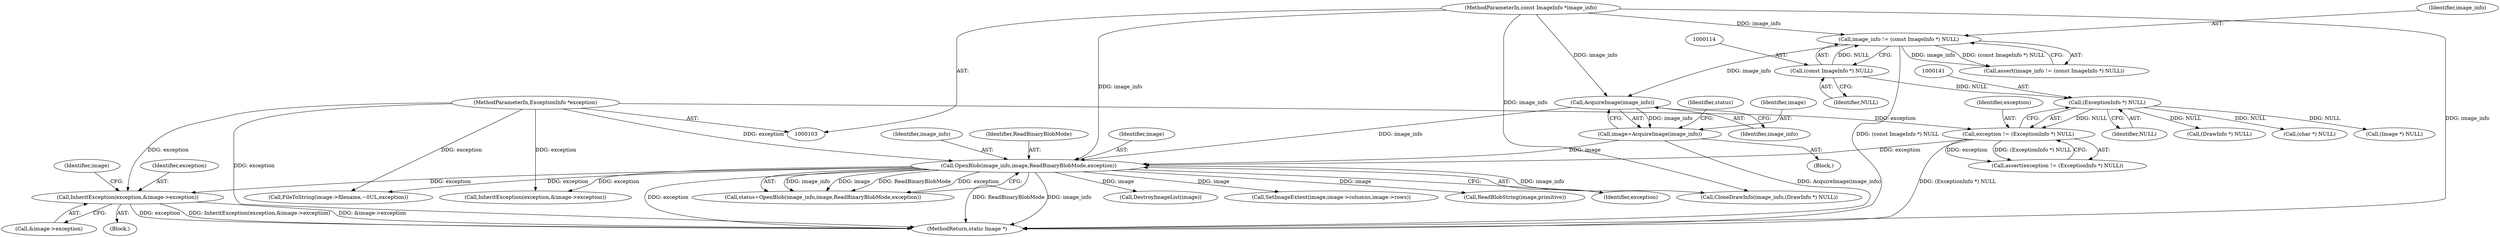 digraph "0_ImageMagick_f6e9d0d9955e85bdd7540b251cd50d598dacc5e6_38@pointer" {
"1000379" [label="(Call,InheritException(exception,&image->exception))"];
"1000155" [label="(Call,OpenBlob(image_info,image,ReadBinaryBlobMode,exception))"];
"1000151" [label="(Call,AcquireImage(image_info))"];
"1000111" [label="(Call,image_info != (const ImageInfo *) NULL)"];
"1000104" [label="(MethodParameterIn,const ImageInfo *image_info)"];
"1000113" [label="(Call,(const ImageInfo *) NULL)"];
"1000149" [label="(Call,image=AcquireImage(image_info))"];
"1000138" [label="(Call,exception != (ExceptionInfo *) NULL)"];
"1000105" [label="(MethodParameterIn,ExceptionInfo *exception)"];
"1000140" [label="(Call,(ExceptionInfo *) NULL)"];
"1000157" [label="(Identifier,image)"];
"1000137" [label="(Call,assert(exception != (ExceptionInfo *) NULL))"];
"1000479" [label="(MethodReturn,static Image *)"];
"1000151" [label="(Call,AcquireImage(image_info))"];
"1000380" [label="(Identifier,exception)"];
"1000167" [label="(Call,DestroyImageList(image))"];
"1000366" [label="(Call,SetImageExtent(image,image->columns,image->rows))"];
"1000113" [label="(Call,(const ImageInfo *) NULL)"];
"1000104" [label="(MethodParameterIn,const ImageInfo *image_info)"];
"1000111" [label="(Call,image_info != (const ImageInfo *) NULL)"];
"1000115" [label="(Identifier,NULL)"];
"1000191" [label="(Call,ReadBlobString(image,primitive))"];
"1000142" [label="(Identifier,NULL)"];
"1000295" [label="(Call,(DrawInfo *) NULL)"];
"1000112" [label="(Identifier,image_info)"];
"1000159" [label="(Identifier,exception)"];
"1000152" [label="(Identifier,image_info)"];
"1000110" [label="(Call,assert(image_info != (const ImageInfo *) NULL))"];
"1000156" [label="(Identifier,image_info)"];
"1000293" [label="(Call,CloneDrawInfo(image_info,(DrawInfo *) NULL))"];
"1000194" [label="(Call,(char *) NULL)"];
"1000170" [label="(Call,(Image *) NULL)"];
"1000381" [label="(Call,&image->exception)"];
"1000150" [label="(Identifier,image)"];
"1000379" [label="(Call,InheritException(exception,&image->exception))"];
"1000140" [label="(Call,(ExceptionInfo *) NULL)"];
"1000419" [label="(Call,FileToString(image->filename,~0UL,exception))"];
"1000158" [label="(Identifier,ReadBinaryBlobMode)"];
"1000139" [label="(Identifier,exception)"];
"1000153" [label="(Call,status=OpenBlob(image_info,image,ReadBinaryBlobMode,exception))"];
"1000378" [label="(Block,)"];
"1000155" [label="(Call,OpenBlob(image_info,image,ReadBinaryBlobMode,exception))"];
"1000149" [label="(Call,image=AcquireImage(image_info))"];
"1000138" [label="(Call,exception != (ExceptionInfo *) NULL)"];
"1000105" [label="(MethodParameterIn,ExceptionInfo *exception)"];
"1000154" [label="(Identifier,status)"];
"1000106" [label="(Block,)"];
"1000394" [label="(Call,InheritException(exception,&image->exception))"];
"1000387" [label="(Identifier,image)"];
"1000379" -> "1000378"  [label="AST: "];
"1000379" -> "1000381"  [label="CFG: "];
"1000380" -> "1000379"  [label="AST: "];
"1000381" -> "1000379"  [label="AST: "];
"1000387" -> "1000379"  [label="CFG: "];
"1000379" -> "1000479"  [label="DDG: exception"];
"1000379" -> "1000479"  [label="DDG: InheritException(exception,&image->exception)"];
"1000379" -> "1000479"  [label="DDG: &image->exception"];
"1000155" -> "1000379"  [label="DDG: exception"];
"1000105" -> "1000379"  [label="DDG: exception"];
"1000155" -> "1000153"  [label="AST: "];
"1000155" -> "1000159"  [label="CFG: "];
"1000156" -> "1000155"  [label="AST: "];
"1000157" -> "1000155"  [label="AST: "];
"1000158" -> "1000155"  [label="AST: "];
"1000159" -> "1000155"  [label="AST: "];
"1000153" -> "1000155"  [label="CFG: "];
"1000155" -> "1000479"  [label="DDG: exception"];
"1000155" -> "1000479"  [label="DDG: ReadBinaryBlobMode"];
"1000155" -> "1000479"  [label="DDG: image_info"];
"1000155" -> "1000153"  [label="DDG: image_info"];
"1000155" -> "1000153"  [label="DDG: image"];
"1000155" -> "1000153"  [label="DDG: ReadBinaryBlobMode"];
"1000155" -> "1000153"  [label="DDG: exception"];
"1000151" -> "1000155"  [label="DDG: image_info"];
"1000104" -> "1000155"  [label="DDG: image_info"];
"1000149" -> "1000155"  [label="DDG: image"];
"1000138" -> "1000155"  [label="DDG: exception"];
"1000105" -> "1000155"  [label="DDG: exception"];
"1000155" -> "1000167"  [label="DDG: image"];
"1000155" -> "1000191"  [label="DDG: image"];
"1000155" -> "1000293"  [label="DDG: image_info"];
"1000155" -> "1000366"  [label="DDG: image"];
"1000155" -> "1000394"  [label="DDG: exception"];
"1000155" -> "1000419"  [label="DDG: exception"];
"1000151" -> "1000149"  [label="AST: "];
"1000151" -> "1000152"  [label="CFG: "];
"1000152" -> "1000151"  [label="AST: "];
"1000149" -> "1000151"  [label="CFG: "];
"1000151" -> "1000149"  [label="DDG: image_info"];
"1000111" -> "1000151"  [label="DDG: image_info"];
"1000104" -> "1000151"  [label="DDG: image_info"];
"1000111" -> "1000110"  [label="AST: "];
"1000111" -> "1000113"  [label="CFG: "];
"1000112" -> "1000111"  [label="AST: "];
"1000113" -> "1000111"  [label="AST: "];
"1000110" -> "1000111"  [label="CFG: "];
"1000111" -> "1000479"  [label="DDG: (const ImageInfo *) NULL"];
"1000111" -> "1000110"  [label="DDG: image_info"];
"1000111" -> "1000110"  [label="DDG: (const ImageInfo *) NULL"];
"1000104" -> "1000111"  [label="DDG: image_info"];
"1000113" -> "1000111"  [label="DDG: NULL"];
"1000104" -> "1000103"  [label="AST: "];
"1000104" -> "1000479"  [label="DDG: image_info"];
"1000104" -> "1000293"  [label="DDG: image_info"];
"1000113" -> "1000115"  [label="CFG: "];
"1000114" -> "1000113"  [label="AST: "];
"1000115" -> "1000113"  [label="AST: "];
"1000113" -> "1000140"  [label="DDG: NULL"];
"1000149" -> "1000106"  [label="AST: "];
"1000150" -> "1000149"  [label="AST: "];
"1000154" -> "1000149"  [label="CFG: "];
"1000149" -> "1000479"  [label="DDG: AcquireImage(image_info)"];
"1000138" -> "1000137"  [label="AST: "];
"1000138" -> "1000140"  [label="CFG: "];
"1000139" -> "1000138"  [label="AST: "];
"1000140" -> "1000138"  [label="AST: "];
"1000137" -> "1000138"  [label="CFG: "];
"1000138" -> "1000479"  [label="DDG: (ExceptionInfo *) NULL"];
"1000138" -> "1000137"  [label="DDG: exception"];
"1000138" -> "1000137"  [label="DDG: (ExceptionInfo *) NULL"];
"1000105" -> "1000138"  [label="DDG: exception"];
"1000140" -> "1000138"  [label="DDG: NULL"];
"1000105" -> "1000103"  [label="AST: "];
"1000105" -> "1000479"  [label="DDG: exception"];
"1000105" -> "1000394"  [label="DDG: exception"];
"1000105" -> "1000419"  [label="DDG: exception"];
"1000140" -> "1000142"  [label="CFG: "];
"1000141" -> "1000140"  [label="AST: "];
"1000142" -> "1000140"  [label="AST: "];
"1000140" -> "1000170"  [label="DDG: NULL"];
"1000140" -> "1000194"  [label="DDG: NULL"];
"1000140" -> "1000295"  [label="DDG: NULL"];
}
